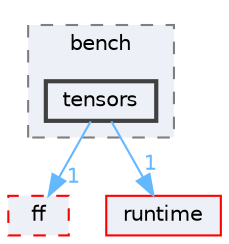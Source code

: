 digraph "external/taskflow/3rd-party/eigen-3.3.7/bench/tensors"
{
 // LATEX_PDF_SIZE
  bgcolor="transparent";
  edge [fontname=Helvetica,fontsize=10,labelfontname=Helvetica,labelfontsize=10];
  node [fontname=Helvetica,fontsize=10,shape=box,height=0.2,width=0.4];
  compound=true
  subgraph clusterdir_07bfbcf48808e72ecbe6ce011f52ed5c {
    graph [ bgcolor="#edf0f7", pencolor="grey50", label="bench", fontname=Helvetica,fontsize=10 style="filled,dashed", URL="dir_07bfbcf48808e72ecbe6ce011f52ed5c.html",tooltip=""]
  dir_03e67079b972dfc4cdb88f3e23326d4c [label="tensors", fillcolor="#edf0f7", color="grey25", style="filled,bold", URL="dir_03e67079b972dfc4cdb88f3e23326d4c.html",tooltip=""];
  }
  dir_76847c2e48732228b0d9f5df109ae853 [label="ff", fillcolor="#edf0f7", color="red", style="filled,dashed", URL="dir_76847c2e48732228b0d9f5df109ae853.html",tooltip=""];
  dir_cb031e414f281a658b23dddb30bb9d2c [label="runtime", fillcolor="#edf0f7", color="red", style="filled", URL="dir_cb031e414f281a658b23dddb30bb9d2c.html",tooltip=""];
  dir_03e67079b972dfc4cdb88f3e23326d4c->dir_76847c2e48732228b0d9f5df109ae853 [headlabel="1", labeldistance=1.5 headhref="dir_000834_000311.html" href="dir_000834_000311.html" color="steelblue1" fontcolor="steelblue1"];
  dir_03e67079b972dfc4cdb88f3e23326d4c->dir_cb031e414f281a658b23dddb30bb9d2c [headlabel="1", labeldistance=1.5 headhref="dir_000834_000628.html" href="dir_000834_000628.html" color="steelblue1" fontcolor="steelblue1"];
}
